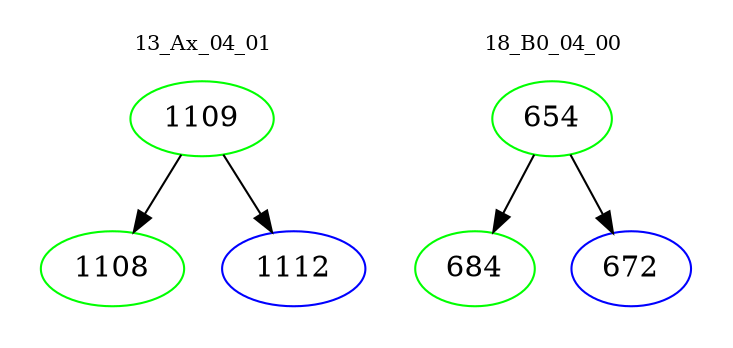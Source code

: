 digraph{
subgraph cluster_0 {
color = white
label = "13_Ax_04_01";
fontsize=10;
T0_1109 [label="1109", color="green"]
T0_1109 -> T0_1108 [color="black"]
T0_1108 [label="1108", color="green"]
T0_1109 -> T0_1112 [color="black"]
T0_1112 [label="1112", color="blue"]
}
subgraph cluster_1 {
color = white
label = "18_B0_04_00";
fontsize=10;
T1_654 [label="654", color="green"]
T1_654 -> T1_684 [color="black"]
T1_684 [label="684", color="green"]
T1_654 -> T1_672 [color="black"]
T1_672 [label="672", color="blue"]
}
}
